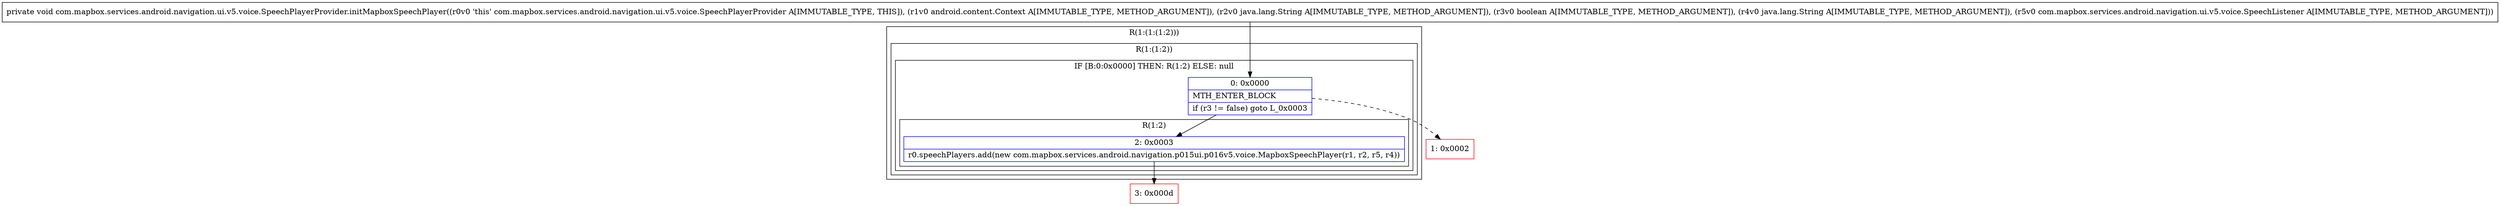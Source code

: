 digraph "CFG forcom.mapbox.services.android.navigation.ui.v5.voice.SpeechPlayerProvider.initMapboxSpeechPlayer(Landroid\/content\/Context;Ljava\/lang\/String;ZLjava\/lang\/String;Lcom\/mapbox\/services\/android\/navigation\/ui\/v5\/voice\/SpeechListener;)V" {
subgraph cluster_Region_1527985089 {
label = "R(1:(1:(1:2)))";
node [shape=record,color=blue];
subgraph cluster_Region_941406219 {
label = "R(1:(1:2))";
node [shape=record,color=blue];
subgraph cluster_IfRegion_397405259 {
label = "IF [B:0:0x0000] THEN: R(1:2) ELSE: null";
node [shape=record,color=blue];
Node_0 [shape=record,label="{0\:\ 0x0000|MTH_ENTER_BLOCK\l|if (r3 != false) goto L_0x0003\l}"];
subgraph cluster_Region_1888006530 {
label = "R(1:2)";
node [shape=record,color=blue];
Node_2 [shape=record,label="{2\:\ 0x0003|r0.speechPlayers.add(new com.mapbox.services.android.navigation.p015ui.p016v5.voice.MapboxSpeechPlayer(r1, r2, r5, r4))\l}"];
}
}
}
}
Node_1 [shape=record,color=red,label="{1\:\ 0x0002}"];
Node_3 [shape=record,color=red,label="{3\:\ 0x000d}"];
MethodNode[shape=record,label="{private void com.mapbox.services.android.navigation.ui.v5.voice.SpeechPlayerProvider.initMapboxSpeechPlayer((r0v0 'this' com.mapbox.services.android.navigation.ui.v5.voice.SpeechPlayerProvider A[IMMUTABLE_TYPE, THIS]), (r1v0 android.content.Context A[IMMUTABLE_TYPE, METHOD_ARGUMENT]), (r2v0 java.lang.String A[IMMUTABLE_TYPE, METHOD_ARGUMENT]), (r3v0 boolean A[IMMUTABLE_TYPE, METHOD_ARGUMENT]), (r4v0 java.lang.String A[IMMUTABLE_TYPE, METHOD_ARGUMENT]), (r5v0 com.mapbox.services.android.navigation.ui.v5.voice.SpeechListener A[IMMUTABLE_TYPE, METHOD_ARGUMENT])) }"];
MethodNode -> Node_0;
Node_0 -> Node_1[style=dashed];
Node_0 -> Node_2;
Node_2 -> Node_3;
}

